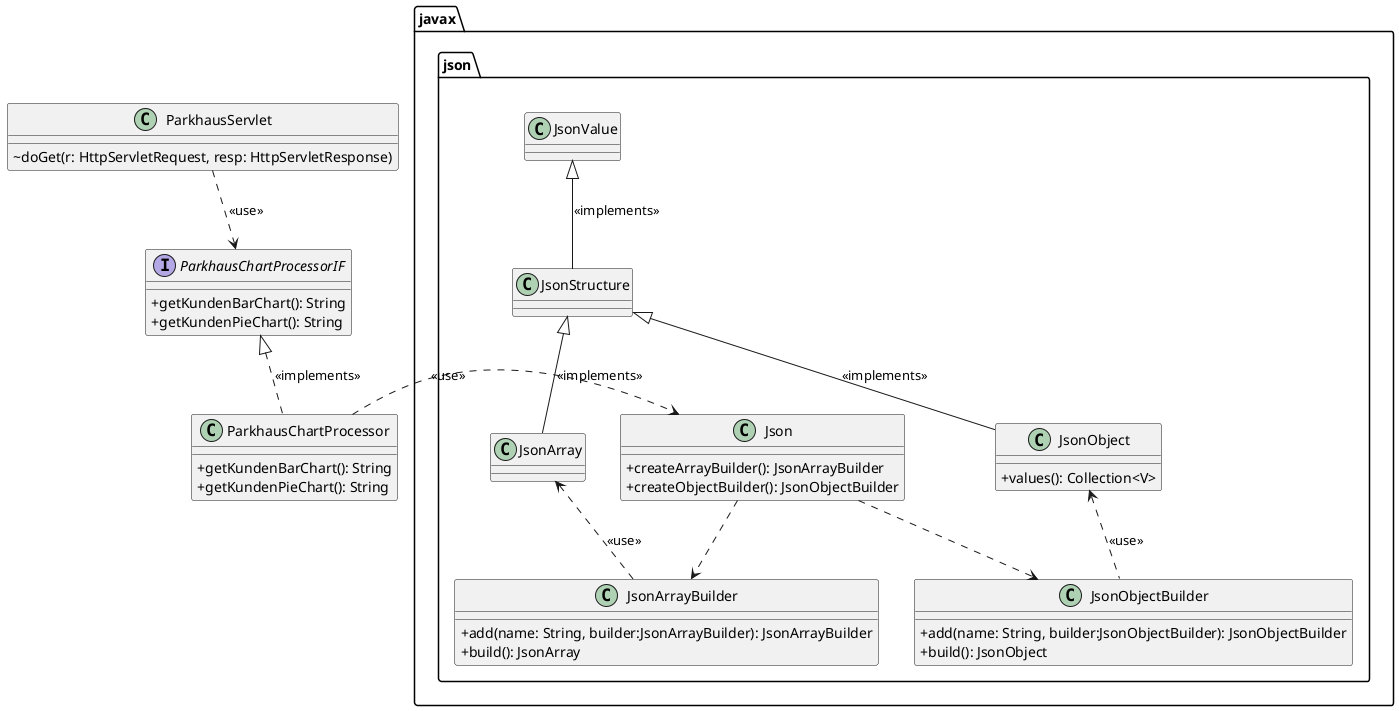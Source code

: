 @startuml
skinparam classAttributeIconSize 0

' Author: Johannes Kratzsch


interface ParkhausChartProcessorIF {
    +getKundenBarChart(): String
    +getKundenPieChart(): String
}

class ParkhausServlet {
    ~doGet(r: HttpServletRequest, resp: HttpServletResponse)
}

class ParkhausChartProcessor {
    +getKundenBarChart(): String
    +getKundenPieChart(): String
}

ParkhausChartProcessorIF <|.. ParkhausChartProcessor : <<implements>>


ParkhausServlet ..> ParkhausChartProcessorIF : <<use>>

package javax.json {
    class JsonArrayBuilder {
        +add(name: String, builder:JsonArrayBuilder): JsonArrayBuilder
        +build(): JsonArray
    }

    class JsonObjectBuilder {
        +add(name: String, builder:JsonObjectBuilder): JsonObjectBuilder
        +build(): JsonObject
    }

    class Json {
        +createArrayBuilder(): JsonArrayBuilder
        +createObjectBuilder(): JsonObjectBuilder
    }

    Json ..> JsonObjectBuilder
    Json ..> JsonArrayBuilder

    class JsonArray {
    }

    class JsonObject {
     +values(): Collection<V>
    }


    JsonValue <|-- JsonStructure : <<implements>>
    JsonStructure <|-- JsonArray : <<implements>>
    JsonStructure <|-- JsonObject : <<implements>>

    JsonArray <.. JsonArrayBuilder : <<use>>
    JsonObject <.. JsonObjectBuilder : <<use>>



}

ParkhausChartProcessor .right.> Json : <<use>>

@enduml